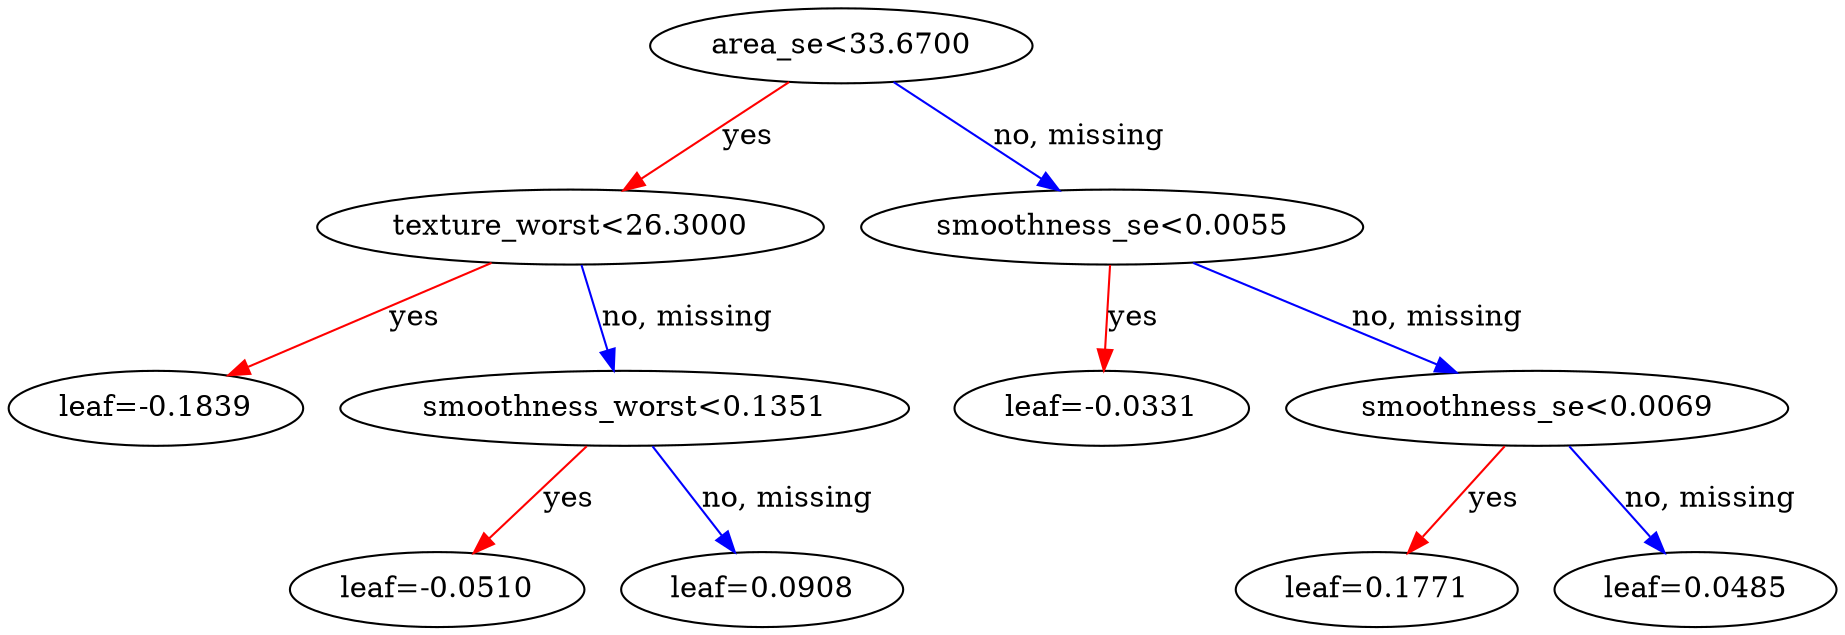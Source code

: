 digraph {
    graph [ rankdir=TB ]
    graph [ rankdir="UD" ]

    0 [ label="area_se<33.6700" ]
    0 -> 1 [label="yes" color="#FF0000"]
    0 -> 2 [label="no, missing" color="#0000FF"]

    1 [ label="texture_worst<26.3000" ]
    1 -> 3 [label="yes" color="#FF0000"]
    1 -> 4 [label="no, missing" color="#0000FF"]

    3 [ label="leaf=-0.1839" ]

    4 [ label="smoothness_worst<0.1351" ]
    4 -> 7 [label="yes" color="#FF0000"]
    4 -> 8 [label="no, missing" color="#0000FF"]

    7 [ label="leaf=-0.0510" ]

    8 [ label="leaf=0.0908" ]

    2 [ label="smoothness_se<0.0055" ]
    2 -> 5 [label="yes" color="#FF0000"]
    2 -> 6 [label="no, missing" color="#0000FF"]

    5 [ label="leaf=-0.0331" ]

    6 [ label="smoothness_se<0.0069" ]
    6 -> 9 [label="yes" color="#FF0000"]
    6 -> 10 [label="no, missing" color="#0000FF"]

    9 [ label="leaf=0.1771" ]

    10 [ label="leaf=0.0485" ]
}
